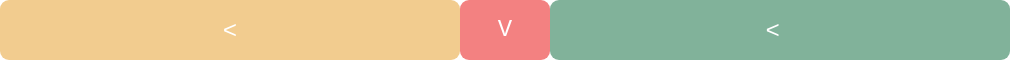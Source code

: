 <mxfile version="20.8.16" type="device"><diagram id="s4ahOYwWLaShTv2CYZSG" name="第 2 页"><mxGraphModel dx="819" dy="454" grid="1" gridSize="10" guides="1" tooltips="1" connect="1" arrows="1" fold="1" page="1" pageScale="1" pageWidth="850" pageHeight="1100" math="0" shadow="0"><root><mxCell id="0"/><mxCell id="1" parent="0"/><mxCell id="QsFZVnxkUWiRZuF4Jert-2" value="V" style="rounded=1;whiteSpace=wrap;html=1;strokeColor=none;shadow=0;glass=0;comic=0;gradientColor=none;fontFamily=Courier New;fontColor=#FFFFFF;fillColor=#f38181;" vertex="1" parent="1"><mxGeometry x="390" y="640" width="45" height="30" as="geometry"/></mxCell><mxCell id="QsFZVnxkUWiRZuF4Jert-1" value="&lt;font face=&quot;Courier New&quot; color=&quot;#ffffff&quot;&gt;&amp;lt;&lt;/font&gt;" style="rounded=1;whiteSpace=wrap;html=1;strokeColor=none;shadow=0;glass=0;comic=0;gradientColor=none;fillColor=#F2CC8F;" vertex="1" parent="1"><mxGeometry x="160" y="640" width="230" height="30" as="geometry"/></mxCell><mxCell id="ELQjd2KdqBzmIorUxSfF-1" value="&lt;font color=&quot;#ffffff&quot; face=&quot;Courier New&quot;&gt;&amp;lt;&amp;nbsp;&lt;/font&gt;" style="rounded=1;whiteSpace=wrap;html=1;strokeColor=none;shadow=0;glass=0;comic=0;gradientColor=none;fillColor=#81B29A;" vertex="1" parent="1"><mxGeometry x="435" y="640" width="230" height="30" as="geometry"/></mxCell></root></mxGraphModel></diagram></mxfile>